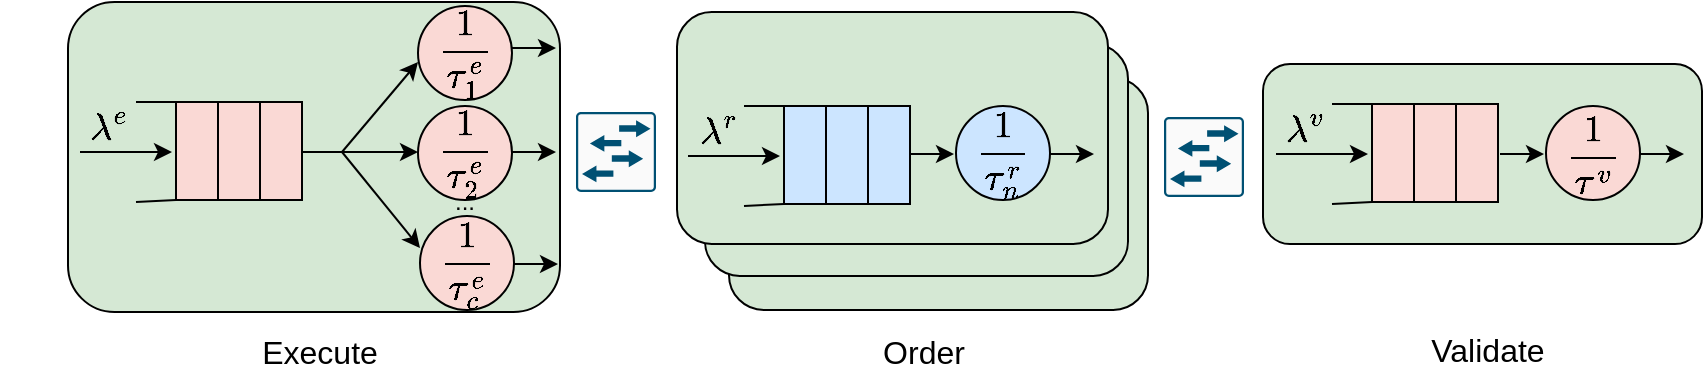 <mxfile version="20.2.3" type="device"><diagram id="aW8BC6xyf7XYzy20FpQa" name="Page-1"><mxGraphModel dx="1194" dy="759" grid="1" gridSize="10" guides="1" tooltips="1" connect="1" arrows="1" fold="1" page="1" pageScale="1" pageWidth="827" pageHeight="1169" math="1" shadow="0"><root><mxCell id="0"/><mxCell id="1" parent="0"/><mxCell id="fmg4xPLjpJWLCASZaRXe-45" value="" style="rounded=1;whiteSpace=wrap;html=1;fillColor=#D5E8D4;" parent="1" vertex="1"><mxGeometry x="410.5" y="343" width="209.5" height="116" as="geometry"/></mxCell><mxCell id="fmg4xPLjpJWLCASZaRXe-44" value="" style="rounded=1;whiteSpace=wrap;html=1;fillColor=#D5E8D4;" parent="1" vertex="1"><mxGeometry x="398.5" y="326" width="211.5" height="116" as="geometry"/></mxCell><mxCell id="fmg4xPLjpJWLCASZaRXe-42" value="" style="rounded=1;whiteSpace=wrap;html=1;fillColor=#D5E8D4;" parent="1" vertex="1"><mxGeometry x="80" y="305" width="246" height="155" as="geometry"/></mxCell><mxCell id="fmg4xPLjpJWLCASZaRXe-41" value="" style="rounded=1;whiteSpace=wrap;html=1;fillColor=#D5E8D4;" parent="1" vertex="1"><mxGeometry x="384.5" y="310" width="215.5" height="116" as="geometry"/></mxCell><mxCell id="fmg4xPLjpJWLCASZaRXe-2" value="" style="rounded=0;whiteSpace=wrap;html=1;fillColor=#FAD9D5;" parent="1" vertex="1"><mxGeometry x="134" y="355" width="21" height="49" as="geometry"/></mxCell><mxCell id="fmg4xPLjpJWLCASZaRXe-3" value="" style="endArrow=none;html=1;rounded=0;" parent="1" edge="1"><mxGeometry width="50" height="50" relative="1" as="geometry"><mxPoint x="114" y="355" as="sourcePoint"/><mxPoint x="134" y="355" as="targetPoint"/></mxGeometry></mxCell><mxCell id="fmg4xPLjpJWLCASZaRXe-4" value="" style="endArrow=classic;html=1;rounded=0;" parent="1" edge="1"><mxGeometry width="50" height="50" relative="1" as="geometry"><mxPoint x="86" y="380" as="sourcePoint"/><mxPoint x="132" y="380" as="targetPoint"/></mxGeometry></mxCell><mxCell id="fmg4xPLjpJWLCASZaRXe-5" value="&lt;font style=&quot;font-size: 16px;&quot;&gt;$$\frac{1}{\tau_1^e}$$&lt;/font&gt;" style="ellipse;whiteSpace=wrap;html=1;aspect=fixed;fillColor=#FAD9D5;" parent="1" vertex="1"><mxGeometry x="255" y="307" width="47" height="47" as="geometry"/></mxCell><mxCell id="fmg4xPLjpJWLCASZaRXe-6" value="&lt;font style=&quot;font-size: 16px;&quot;&gt;$$\lambda^e$$&lt;/font&gt;" style="text;html=1;strokeColor=none;fillColor=none;align=center;verticalAlign=middle;whiteSpace=wrap;rounded=0;" parent="1" vertex="1"><mxGeometry x="71" y="353" width="60" height="30" as="geometry"/></mxCell><mxCell id="fmg4xPLjpJWLCASZaRXe-7" value="&lt;font style=&quot;font-size: 16px;&quot;&gt;$$\frac{1}{\tau_2^e}$$&lt;/font&gt;" style="ellipse;whiteSpace=wrap;html=1;aspect=fixed;fillColor=#FAD9D5;" parent="1" vertex="1"><mxGeometry x="255" y="357" width="47" height="47" as="geometry"/></mxCell><mxCell id="fmg4xPLjpJWLCASZaRXe-8" value="&lt;font style=&quot;font-size: 16px;&quot;&gt;$$\frac{1}{\tau_c^e}$$&lt;/font&gt;" style="ellipse;whiteSpace=wrap;html=1;aspect=fixed;fillColor=#FAD9D5;" parent="1" vertex="1"><mxGeometry x="256" y="412" width="47" height="47" as="geometry"/></mxCell><mxCell id="fmg4xPLjpJWLCASZaRXe-9" value="" style="rounded=0;whiteSpace=wrap;html=1;fillColor=#FAD9D5;" parent="1" vertex="1"><mxGeometry x="155" y="355" width="21" height="49" as="geometry"/></mxCell><mxCell id="fmg4xPLjpJWLCASZaRXe-10" value="" style="rounded=0;whiteSpace=wrap;html=1;fillColor=#FAD9D5;" parent="1" vertex="1"><mxGeometry x="176" y="355" width="21" height="49" as="geometry"/></mxCell><mxCell id="fmg4xPLjpJWLCASZaRXe-11" value="" style="endArrow=none;html=1;rounded=0;" parent="1" edge="1"><mxGeometry width="50" height="50" relative="1" as="geometry"><mxPoint x="114" y="405" as="sourcePoint"/><mxPoint x="134" y="404" as="targetPoint"/></mxGeometry></mxCell><mxCell id="fmg4xPLjpJWLCASZaRXe-13" value="" style="endArrow=none;html=1;rounded=0;" parent="1" edge="1"><mxGeometry width="50" height="50" relative="1" as="geometry"><mxPoint x="197" y="380" as="sourcePoint"/><mxPoint x="217" y="380" as="targetPoint"/></mxGeometry></mxCell><mxCell id="fmg4xPLjpJWLCASZaRXe-14" value="" style="endArrow=classic;html=1;rounded=0;" parent="1" edge="1"><mxGeometry width="50" height="50" relative="1" as="geometry"><mxPoint x="302" y="328" as="sourcePoint"/><mxPoint x="324" y="328" as="targetPoint"/></mxGeometry></mxCell><mxCell id="fmg4xPLjpJWLCASZaRXe-18" value="..." style="text;strokeColor=none;fillColor=none;align=left;verticalAlign=middle;spacingLeft=4;spacingRight=4;overflow=hidden;points=[[0,0.5],[1,0.5]];portConstraint=eastwest;rotatable=0;" parent="1" vertex="1"><mxGeometry x="267.5" y="388" width="80" height="32" as="geometry"/></mxCell><mxCell id="fmg4xPLjpJWLCASZaRXe-19" value="" style="endArrow=classic;html=1;rounded=0;" parent="1" edge="1"><mxGeometry width="50" height="50" relative="1" as="geometry"><mxPoint x="217" y="380" as="sourcePoint"/><mxPoint x="255" y="335" as="targetPoint"/></mxGeometry></mxCell><mxCell id="fmg4xPLjpJWLCASZaRXe-20" value="" style="endArrow=classic;html=1;rounded=0;" parent="1" edge="1"><mxGeometry width="50" height="50" relative="1" as="geometry"><mxPoint x="217" y="380" as="sourcePoint"/><mxPoint x="255" y="380" as="targetPoint"/></mxGeometry></mxCell><mxCell id="fmg4xPLjpJWLCASZaRXe-21" value="" style="endArrow=classic;html=1;rounded=0;" parent="1" edge="1"><mxGeometry width="50" height="50" relative="1" as="geometry"><mxPoint x="217" y="380" as="sourcePoint"/><mxPoint x="256" y="428" as="targetPoint"/></mxGeometry></mxCell><mxCell id="fmg4xPLjpJWLCASZaRXe-27" value="&lt;font style=&quot;font-size: 16px;&quot;&gt;$$\frac{1}{\tau_n^r}$$&lt;/font&gt;" style="ellipse;whiteSpace=wrap;html=1;aspect=fixed;fillColor=#CCE5FF;" parent="1" vertex="1"><mxGeometry x="524" y="357" width="47" height="47" as="geometry"/></mxCell><mxCell id="fmg4xPLjpJWLCASZaRXe-46" value="" style="rounded=1;whiteSpace=wrap;html=1;fillColor=#D5E8D4;" parent="1" vertex="1"><mxGeometry x="677.5" y="336" width="219.5" height="90" as="geometry"/></mxCell><mxCell id="fmg4xPLjpJWLCASZaRXe-52" value="&lt;font style=&quot;font-size: 16px;&quot;&gt;$$\frac{1}{\tau^v}$$&lt;/font&gt;" style="ellipse;whiteSpace=wrap;html=1;aspect=fixed;fillColor=#FAD9D5;" parent="1" vertex="1"><mxGeometry x="819" y="357" width="47" height="47" as="geometry"/></mxCell><mxCell id="fmg4xPLjpJWLCASZaRXe-74" value="" style="sketch=0;points=[[0.015,0.015,0],[0.985,0.015,0],[0.985,0.985,0],[0.015,0.985,0],[0.25,0,0],[0.5,0,0],[0.75,0,0],[1,0.25,0],[1,0.5,0],[1,0.75,0],[0.75,1,0],[0.5,1,0],[0.25,1,0],[0,0.75,0],[0,0.5,0],[0,0.25,0]];verticalLabelPosition=bottom;html=1;verticalAlign=top;aspect=fixed;align=center;pointerEvents=1;shape=mxgraph.cisco19.rect;prIcon=l2_switch;fillColor=#FAFAFA;strokeColor=#005073;" parent="1" vertex="1"><mxGeometry x="334" y="360" width="40" height="40" as="geometry"/></mxCell><mxCell id="fmg4xPLjpJWLCASZaRXe-77" value="" style="sketch=0;points=[[0.015,0.015,0],[0.985,0.015,0],[0.985,0.985,0],[0.015,0.985,0],[0.25,0,0],[0.5,0,0],[0.75,0,0],[1,0.25,0],[1,0.5,0],[1,0.75,0],[0.75,1,0],[0.5,1,0],[0.25,1,0],[0,0.75,0],[0,0.5,0],[0,0.25,0]];verticalLabelPosition=bottom;html=1;verticalAlign=top;aspect=fixed;align=center;pointerEvents=1;shape=mxgraph.cisco19.rect;prIcon=l2_switch;fillColor=#FAFAFA;strokeColor=#005073;" parent="1" vertex="1"><mxGeometry x="628" y="362.5" width="40" height="40" as="geometry"/></mxCell><mxCell id="fmg4xPLjpJWLCASZaRXe-78" value="&lt;font style=&quot;font-size: 16px;&quot;&gt;Execute&lt;/font&gt;" style="text;html=1;strokeColor=none;fillColor=none;align=center;verticalAlign=middle;whiteSpace=wrap;rounded=0;" parent="1" vertex="1"><mxGeometry x="176" y="465" width="60" height="30" as="geometry"/></mxCell><mxCell id="fmg4xPLjpJWLCASZaRXe-79" value="&lt;font style=&quot;font-size: 16px;&quot;&gt;Order&lt;/font&gt;" style="text;html=1;strokeColor=none;fillColor=none;align=center;verticalAlign=middle;whiteSpace=wrap;rounded=0;" parent="1" vertex="1"><mxGeometry x="478" y="465" width="60" height="30" as="geometry"/></mxCell><mxCell id="fmg4xPLjpJWLCASZaRXe-80" value="&lt;font style=&quot;font-size: 16px;&quot;&gt;Validate&lt;/font&gt;" style="text;html=1;strokeColor=none;fillColor=none;align=center;verticalAlign=middle;whiteSpace=wrap;rounded=0;" parent="1" vertex="1"><mxGeometry x="760" y="464" width="60" height="30" as="geometry"/></mxCell><mxCell id="t5qN16k-b6v-APaNWzTC-1" value="" style="endArrow=classic;html=1;rounded=0;" edge="1" parent="1"><mxGeometry width="50" height="50" relative="1" as="geometry"><mxPoint x="302" y="380" as="sourcePoint"/><mxPoint x="324" y="380" as="targetPoint"/></mxGeometry></mxCell><mxCell id="t5qN16k-b6v-APaNWzTC-2" value="" style="endArrow=classic;html=1;rounded=0;" edge="1" parent="1"><mxGeometry width="50" height="50" relative="1" as="geometry"><mxPoint x="303" y="436" as="sourcePoint"/><mxPoint x="325" y="436" as="targetPoint"/></mxGeometry></mxCell><mxCell id="t5qN16k-b6v-APaNWzTC-3" value="" style="endArrow=classic;html=1;rounded=0;" edge="1" parent="1"><mxGeometry width="50" height="50" relative="1" as="geometry"><mxPoint x="501" y="381" as="sourcePoint"/><mxPoint x="523" y="381" as="targetPoint"/></mxGeometry></mxCell><mxCell id="t5qN16k-b6v-APaNWzTC-4" value="" style="endArrow=classic;html=1;rounded=0;" edge="1" parent="1"><mxGeometry width="50" height="50" relative="1" as="geometry"><mxPoint x="571" y="381" as="sourcePoint"/><mxPoint x="593" y="381" as="targetPoint"/></mxGeometry></mxCell><mxCell id="t5qN16k-b6v-APaNWzTC-5" value="" style="endArrow=classic;html=1;rounded=0;" edge="1" parent="1"><mxGeometry width="50" height="50" relative="1" as="geometry"><mxPoint x="796" y="381" as="sourcePoint"/><mxPoint x="818" y="381" as="targetPoint"/></mxGeometry></mxCell><mxCell id="t5qN16k-b6v-APaNWzTC-6" value="" style="endArrow=classic;html=1;rounded=0;" edge="1" parent="1"><mxGeometry width="50" height="50" relative="1" as="geometry"><mxPoint x="866" y="381" as="sourcePoint"/><mxPoint x="888" y="381" as="targetPoint"/></mxGeometry></mxCell><mxCell id="t5qN16k-b6v-APaNWzTC-7" value="" style="rounded=0;whiteSpace=wrap;html=1;fillColor=#FAD9D5;" vertex="1" parent="1"><mxGeometry x="732" y="356" width="21" height="49" as="geometry"/></mxCell><mxCell id="t5qN16k-b6v-APaNWzTC-8" value="" style="endArrow=none;html=1;rounded=0;" edge="1" parent="1"><mxGeometry width="50" height="50" relative="1" as="geometry"><mxPoint x="712" y="356" as="sourcePoint"/><mxPoint x="732" y="356" as="targetPoint"/></mxGeometry></mxCell><mxCell id="t5qN16k-b6v-APaNWzTC-9" value="" style="endArrow=classic;html=1;rounded=0;" edge="1" parent="1"><mxGeometry width="50" height="50" relative="1" as="geometry"><mxPoint x="684" y="381" as="sourcePoint"/><mxPoint x="730.0" y="381" as="targetPoint"/></mxGeometry></mxCell><mxCell id="t5qN16k-b6v-APaNWzTC-10" value="&lt;font style=&quot;font-size: 16px;&quot;&gt;$$\lambda^v$$&lt;/font&gt;" style="text;html=1;strokeColor=none;fillColor=none;align=center;verticalAlign=middle;whiteSpace=wrap;rounded=0;" vertex="1" parent="1"><mxGeometry x="669" y="354" width="60" height="30" as="geometry"/></mxCell><mxCell id="t5qN16k-b6v-APaNWzTC-11" value="" style="rounded=0;whiteSpace=wrap;html=1;fillColor=#FAD9D5;" vertex="1" parent="1"><mxGeometry x="753" y="356" width="21" height="49" as="geometry"/></mxCell><mxCell id="t5qN16k-b6v-APaNWzTC-12" value="" style="rounded=0;whiteSpace=wrap;html=1;fillColor=#FAD9D5;" vertex="1" parent="1"><mxGeometry x="774" y="356" width="21" height="49" as="geometry"/></mxCell><mxCell id="t5qN16k-b6v-APaNWzTC-13" value="" style="endArrow=none;html=1;rounded=0;" edge="1" parent="1"><mxGeometry width="50" height="50" relative="1" as="geometry"><mxPoint x="712" y="406" as="sourcePoint"/><mxPoint x="732" y="405" as="targetPoint"/></mxGeometry></mxCell><mxCell id="t5qN16k-b6v-APaNWzTC-14" value="" style="rounded=0;whiteSpace=wrap;html=1;fillColor=#CCE5FF;" vertex="1" parent="1"><mxGeometry x="438" y="357" width="21" height="49" as="geometry"/></mxCell><mxCell id="t5qN16k-b6v-APaNWzTC-15" value="" style="endArrow=none;html=1;rounded=0;" edge="1" parent="1"><mxGeometry width="50" height="50" relative="1" as="geometry"><mxPoint x="418" y="357" as="sourcePoint"/><mxPoint x="438" y="357" as="targetPoint"/></mxGeometry></mxCell><mxCell id="t5qN16k-b6v-APaNWzTC-16" value="" style="endArrow=classic;html=1;rounded=0;" edge="1" parent="1"><mxGeometry width="50" height="50" relative="1" as="geometry"><mxPoint x="390" y="382" as="sourcePoint"/><mxPoint x="436" y="382" as="targetPoint"/></mxGeometry></mxCell><mxCell id="t5qN16k-b6v-APaNWzTC-17" value="&lt;font style=&quot;font-size: 16px;&quot;&gt;$$\lambda^r$$&lt;/font&gt;" style="text;html=1;strokeColor=none;fillColor=none;align=center;verticalAlign=middle;whiteSpace=wrap;rounded=0;" vertex="1" parent="1"><mxGeometry x="375" y="355" width="60" height="30" as="geometry"/></mxCell><mxCell id="t5qN16k-b6v-APaNWzTC-18" value="" style="rounded=0;whiteSpace=wrap;html=1;fillColor=#CCE5FF;" vertex="1" parent="1"><mxGeometry x="459" y="357" width="21" height="49" as="geometry"/></mxCell><mxCell id="t5qN16k-b6v-APaNWzTC-19" value="" style="rounded=0;whiteSpace=wrap;html=1;fillColor=#CCE5FF;" vertex="1" parent="1"><mxGeometry x="480" y="357" width="21" height="49" as="geometry"/></mxCell><mxCell id="t5qN16k-b6v-APaNWzTC-20" value="" style="endArrow=none;html=1;rounded=0;" edge="1" parent="1"><mxGeometry width="50" height="50" relative="1" as="geometry"><mxPoint x="418" y="407" as="sourcePoint"/><mxPoint x="438" y="406" as="targetPoint"/></mxGeometry></mxCell></root></mxGraphModel></diagram></mxfile>